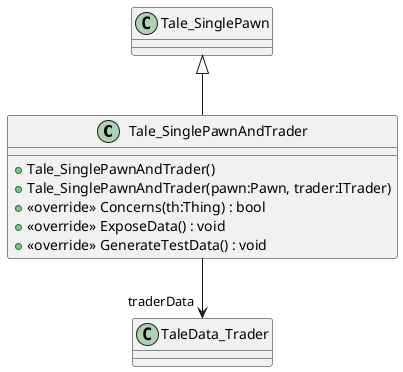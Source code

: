 @startuml
class Tale_SinglePawnAndTrader {
    + Tale_SinglePawnAndTrader()
    + Tale_SinglePawnAndTrader(pawn:Pawn, trader:ITrader)
    + <<override>> Concerns(th:Thing) : bool
    + <<override>> ExposeData() : void
    + <<override>> GenerateTestData() : void
}
Tale_SinglePawn <|-- Tale_SinglePawnAndTrader
Tale_SinglePawnAndTrader --> "traderData" TaleData_Trader
@enduml
